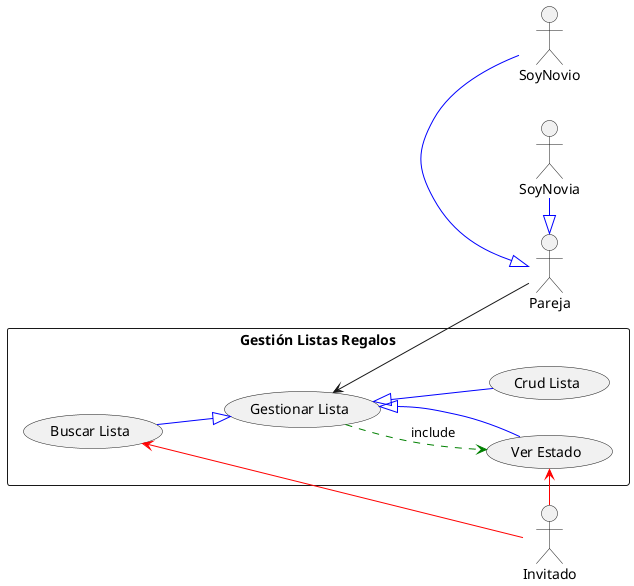@startuml modulo_gestion_listas_simple
left to right direction

' === LADO IZQUIERDO ===
actor Pareja
actor SoyNovia
actor SoyNovio 

SoyNovia -|> Pareja #blue
SoyNovio -|> Pareja #blue

' === CENTRO ===
rectangle "Gestión Listas Regalos" {
  usecase UC2 as "Gestionar Lista"
  usecase UC1b as "Crud Lista"
  usecase UC4 as "Buscar Lista"
  usecase UC3 as "Ver Estado"
}

' === LADO DERECHO ===
actor Invitado

' === RELACIONES IZQUIERDA ===
Pareja -up-> UC2

' === RELACIONES INTERNAS ===
UC1b -up-|> UC2 #blue
UC4 -down-|> UC2 #blue
UC3 -down-|> UC2 #blue
UC2 .down.> UC3 #green : include

' === RELACIONES DERECHA ===
Invitado -left-> UC4 #red
Invitado -left-> UC3 #red

@enduml